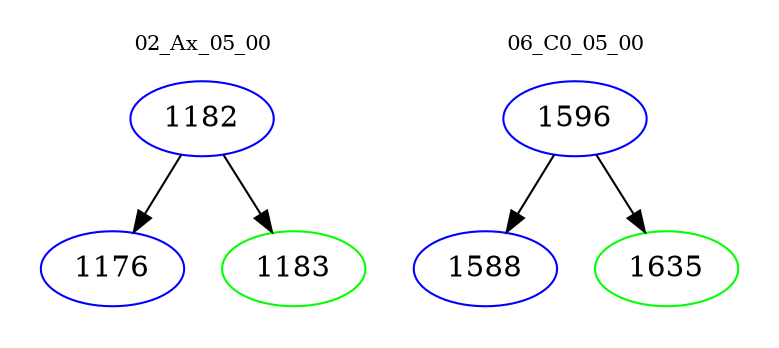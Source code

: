 digraph{
subgraph cluster_0 {
color = white
label = "02_Ax_05_00";
fontsize=10;
T0_1182 [label="1182", color="blue"]
T0_1182 -> T0_1176 [color="black"]
T0_1176 [label="1176", color="blue"]
T0_1182 -> T0_1183 [color="black"]
T0_1183 [label="1183", color="green"]
}
subgraph cluster_1 {
color = white
label = "06_C0_05_00";
fontsize=10;
T1_1596 [label="1596", color="blue"]
T1_1596 -> T1_1588 [color="black"]
T1_1588 [label="1588", color="blue"]
T1_1596 -> T1_1635 [color="black"]
T1_1635 [label="1635", color="green"]
}
}
